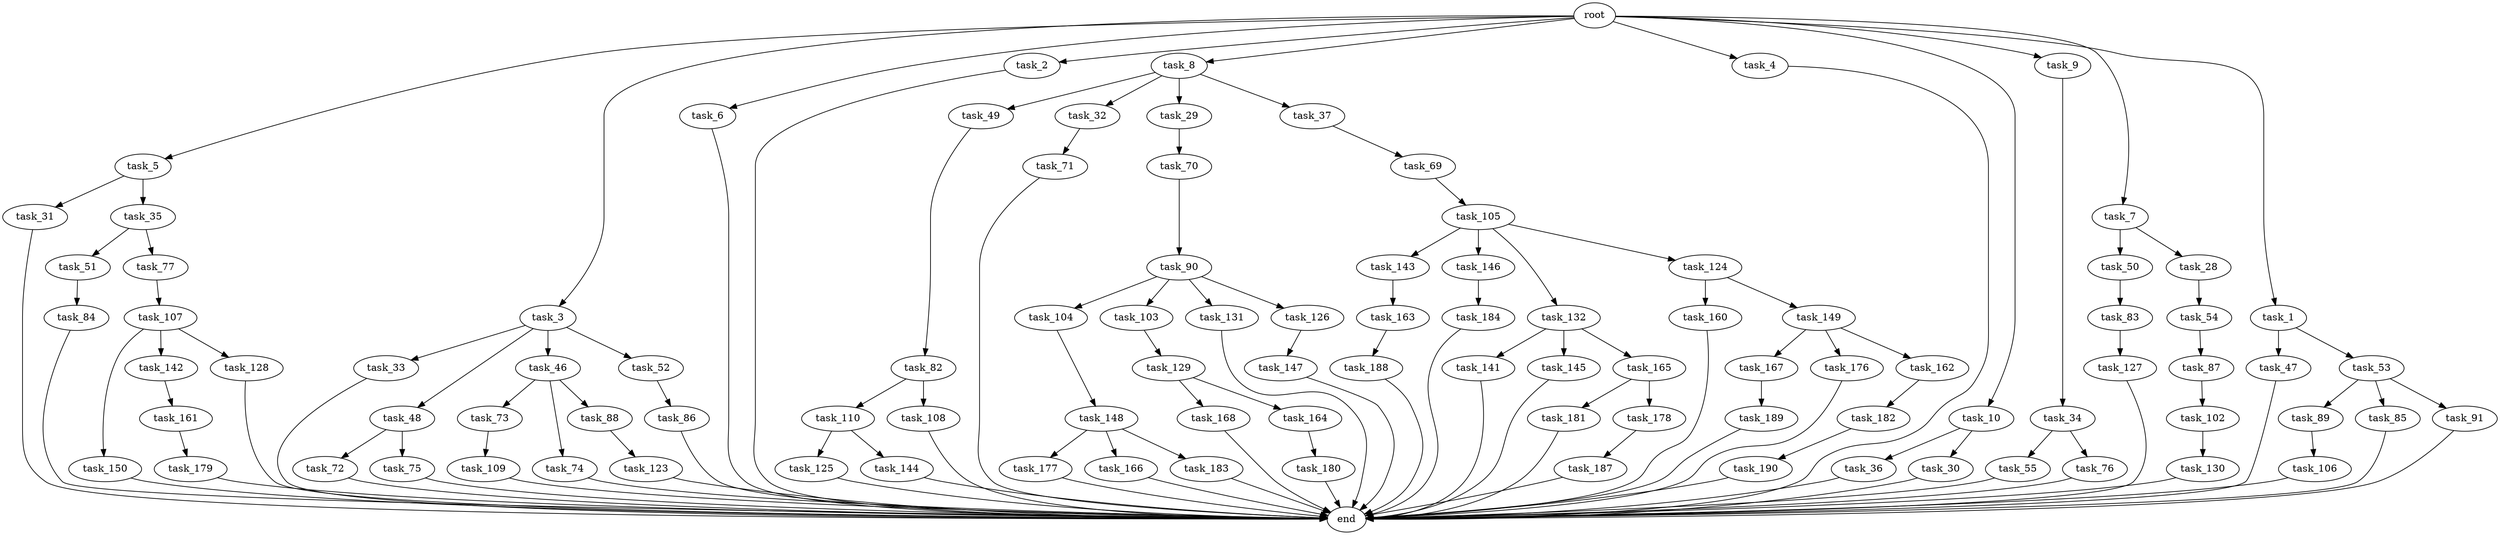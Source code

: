 digraph G {
  task_73 [size="42090679500.800003"];
  task_55 [size="3435973836.800000"];
  task_89 [size="69578470195.199997"];
  task_5 [size="102.400000"];
  task_47 [size="42090679500.800003"];
  task_147 [size="54975581388.800003"];
  task_3 [size="102.400000"];
  task_6 [size="102.400000"];
  task_167 [size="21474836480.000000"];
  task_141 [size="54975581388.800003"];
  task_2 [size="102.400000"];
  task_8 [size="102.400000"];
  task_150 [size="21474836480.000000"];
  task_125 [size="69578470195.199997"];
  task_163 [size="7730941132.800000"];
  task_69 [size="21474836480.000000"];
  task_53 [size="42090679500.800003"];
  task_84 [size="21474836480.000000"];
  task_49 [size="42090679500.800003"];
  task_184 [size="42090679500.800003"];
  task_187 [size="30923764531.200001"];
  task_86 [size="85899345920.000000"];
  task_145 [size="54975581388.800003"];
  task_82 [size="7730941132.800000"];
  task_168 [size="69578470195.199997"];
  task_177 [size="54975581388.800003"];
  task_34 [size="7730941132.800000"];
  task_33 [size="3435973836.800000"];
  task_130 [size="30923764531.200001"];
  task_189 [size="69578470195.199997"];
  task_71 [size="21474836480.000000"];
  task_160 [size="21474836480.000000"];
  task_105 [size="30923764531.200001"];
  task_48 [size="3435973836.800000"];
  task_4 [size="102.400000"];
  task_104 [size="30923764531.200001"];
  task_176 [size="21474836480.000000"];
  task_36 [size="13743895347.200001"];
  task_181 [size="3435973836.800000"];
  task_109 [size="13743895347.200001"];
  task_144 [size="69578470195.199997"];
  task_50 [size="85899345920.000000"];
  task_10 [size="102.400000"];
  task_161 [size="69578470195.199997"];
  task_83 [size="54975581388.800003"];
  task_74 [size="42090679500.800003"];
  task_103 [size="30923764531.200001"];
  task_110 [size="54975581388.800003"];
  task_131 [size="30923764531.200001"];
  task_9 [size="102.400000"];
  task_46 [size="3435973836.800000"];
  task_85 [size="69578470195.199997"];
  task_76 [size="3435973836.800000"];
  task_107 [size="85899345920.000000"];
  task_126 [size="30923764531.200001"];
  task_179 [size="7730941132.800000"];
  end [size="0.000000"];
  task_143 [size="7730941132.800000"];
  task_51 [size="69578470195.199997"];
  task_142 [size="21474836480.000000"];
  root [size="0.000000"];
  task_106 [size="42090679500.800003"];
  task_146 [size="7730941132.800000"];
  task_32 [size="42090679500.800003"];
  task_30 [size="13743895347.200001"];
  task_188 [size="21474836480.000000"];
  task_72 [size="85899345920.000000"];
  task_180 [size="30923764531.200001"];
  task_129 [size="85899345920.000000"];
  task_88 [size="42090679500.800003"];
  task_28 [size="85899345920.000000"];
  task_190 [size="21474836480.000000"];
  task_54 [size="21474836480.000000"];
  task_75 [size="85899345920.000000"];
  task_162 [size="21474836480.000000"];
  task_87 [size="3435973836.800000"];
  task_29 [size="42090679500.800003"];
  task_37 [size="42090679500.800003"];
  task_31 [size="54975581388.800003"];
  task_165 [size="54975581388.800003"];
  task_127 [size="30923764531.200001"];
  task_52 [size="3435973836.800000"];
  task_91 [size="69578470195.199997"];
  task_35 [size="54975581388.800003"];
  task_132 [size="7730941132.800000"];
  task_178 [size="3435973836.800000"];
  task_102 [size="69578470195.199997"];
  task_149 [size="21474836480.000000"];
  task_166 [size="54975581388.800003"];
  task_7 [size="102.400000"];
  task_164 [size="69578470195.199997"];
  task_90 [size="54975581388.800003"];
  task_128 [size="21474836480.000000"];
  task_148 [size="30923764531.200001"];
  task_1 [size="102.400000"];
  task_108 [size="54975581388.800003"];
  task_77 [size="69578470195.199997"];
  task_183 [size="54975581388.800003"];
  task_182 [size="21474836480.000000"];
  task_70 [size="54975581388.800003"];
  task_124 [size="7730941132.800000"];
  task_123 [size="69578470195.199997"];

  task_73 -> task_109 [size="134217728.000000"];
  task_55 -> end [size="1.000000"];
  task_89 -> task_106 [size="411041792.000000"];
  task_5 -> task_31 [size="536870912.000000"];
  task_5 -> task_35 [size="536870912.000000"];
  task_47 -> end [size="1.000000"];
  task_147 -> end [size="1.000000"];
  task_3 -> task_33 [size="33554432.000000"];
  task_3 -> task_48 [size="33554432.000000"];
  task_3 -> task_46 [size="33554432.000000"];
  task_3 -> task_52 [size="33554432.000000"];
  task_6 -> end [size="1.000000"];
  task_167 -> task_189 [size="679477248.000000"];
  task_141 -> end [size="1.000000"];
  task_2 -> end [size="1.000000"];
  task_8 -> task_49 [size="411041792.000000"];
  task_8 -> task_29 [size="411041792.000000"];
  task_8 -> task_32 [size="411041792.000000"];
  task_8 -> task_37 [size="411041792.000000"];
  task_150 -> end [size="1.000000"];
  task_125 -> end [size="1.000000"];
  task_163 -> task_188 [size="209715200.000000"];
  task_69 -> task_105 [size="301989888.000000"];
  task_53 -> task_91 [size="679477248.000000"];
  task_53 -> task_89 [size="679477248.000000"];
  task_53 -> task_85 [size="679477248.000000"];
  task_84 -> end [size="1.000000"];
  task_49 -> task_82 [size="75497472.000000"];
  task_184 -> end [size="1.000000"];
  task_187 -> end [size="1.000000"];
  task_86 -> end [size="1.000000"];
  task_145 -> end [size="1.000000"];
  task_82 -> task_108 [size="536870912.000000"];
  task_82 -> task_110 [size="536870912.000000"];
  task_168 -> end [size="1.000000"];
  task_177 -> end [size="1.000000"];
  task_34 -> task_76 [size="33554432.000000"];
  task_34 -> task_55 [size="33554432.000000"];
  task_33 -> end [size="1.000000"];
  task_130 -> end [size="1.000000"];
  task_189 -> end [size="1.000000"];
  task_71 -> end [size="1.000000"];
  task_160 -> end [size="1.000000"];
  task_105 -> task_124 [size="75497472.000000"];
  task_105 -> task_146 [size="75497472.000000"];
  task_105 -> task_132 [size="75497472.000000"];
  task_105 -> task_143 [size="75497472.000000"];
  task_48 -> task_75 [size="838860800.000000"];
  task_48 -> task_72 [size="838860800.000000"];
  task_4 -> end [size="1.000000"];
  task_104 -> task_148 [size="301989888.000000"];
  task_176 -> end [size="1.000000"];
  task_36 -> end [size="1.000000"];
  task_181 -> end [size="1.000000"];
  task_109 -> end [size="1.000000"];
  task_144 -> end [size="1.000000"];
  task_50 -> task_83 [size="536870912.000000"];
  task_10 -> task_30 [size="134217728.000000"];
  task_10 -> task_36 [size="134217728.000000"];
  task_161 -> task_179 [size="75497472.000000"];
  task_83 -> task_127 [size="301989888.000000"];
  task_74 -> end [size="1.000000"];
  task_103 -> task_129 [size="838860800.000000"];
  task_110 -> task_125 [size="679477248.000000"];
  task_110 -> task_144 [size="679477248.000000"];
  task_131 -> end [size="1.000000"];
  task_9 -> task_34 [size="75497472.000000"];
  task_46 -> task_88 [size="411041792.000000"];
  task_46 -> task_73 [size="411041792.000000"];
  task_46 -> task_74 [size="411041792.000000"];
  task_85 -> end [size="1.000000"];
  task_76 -> end [size="1.000000"];
  task_107 -> task_128 [size="209715200.000000"];
  task_107 -> task_150 [size="209715200.000000"];
  task_107 -> task_142 [size="209715200.000000"];
  task_126 -> task_147 [size="536870912.000000"];
  task_179 -> end [size="1.000000"];
  task_143 -> task_163 [size="75497472.000000"];
  task_51 -> task_84 [size="209715200.000000"];
  task_142 -> task_161 [size="679477248.000000"];
  root -> task_8 [size="1.000000"];
  root -> task_9 [size="1.000000"];
  root -> task_3 [size="1.000000"];
  root -> task_7 [size="1.000000"];
  root -> task_6 [size="1.000000"];
  root -> task_1 [size="1.000000"];
  root -> task_10 [size="1.000000"];
  root -> task_5 [size="1.000000"];
  root -> task_2 [size="1.000000"];
  root -> task_4 [size="1.000000"];
  task_106 -> end [size="1.000000"];
  task_146 -> task_184 [size="411041792.000000"];
  task_32 -> task_71 [size="209715200.000000"];
  task_30 -> end [size="1.000000"];
  task_188 -> end [size="1.000000"];
  task_72 -> end [size="1.000000"];
  task_180 -> end [size="1.000000"];
  task_129 -> task_164 [size="679477248.000000"];
  task_129 -> task_168 [size="679477248.000000"];
  task_88 -> task_123 [size="679477248.000000"];
  task_28 -> task_54 [size="209715200.000000"];
  task_190 -> end [size="1.000000"];
  task_54 -> task_87 [size="33554432.000000"];
  task_75 -> end [size="1.000000"];
  task_162 -> task_182 [size="209715200.000000"];
  task_87 -> task_102 [size="679477248.000000"];
  task_29 -> task_70 [size="536870912.000000"];
  task_37 -> task_69 [size="209715200.000000"];
  task_31 -> end [size="1.000000"];
  task_165 -> task_181 [size="33554432.000000"];
  task_165 -> task_178 [size="33554432.000000"];
  task_127 -> end [size="1.000000"];
  task_52 -> task_86 [size="838860800.000000"];
  task_91 -> end [size="1.000000"];
  task_35 -> task_51 [size="679477248.000000"];
  task_35 -> task_77 [size="679477248.000000"];
  task_132 -> task_141 [size="536870912.000000"];
  task_132 -> task_165 [size="536870912.000000"];
  task_132 -> task_145 [size="536870912.000000"];
  task_178 -> task_187 [size="301989888.000000"];
  task_102 -> task_130 [size="301989888.000000"];
  task_149 -> task_162 [size="209715200.000000"];
  task_149 -> task_176 [size="209715200.000000"];
  task_149 -> task_167 [size="209715200.000000"];
  task_166 -> end [size="1.000000"];
  task_7 -> task_28 [size="838860800.000000"];
  task_7 -> task_50 [size="838860800.000000"];
  task_164 -> task_180 [size="301989888.000000"];
  task_90 -> task_104 [size="301989888.000000"];
  task_90 -> task_126 [size="301989888.000000"];
  task_90 -> task_131 [size="301989888.000000"];
  task_90 -> task_103 [size="301989888.000000"];
  task_128 -> end [size="1.000000"];
  task_148 -> task_177 [size="536870912.000000"];
  task_148 -> task_183 [size="536870912.000000"];
  task_148 -> task_166 [size="536870912.000000"];
  task_1 -> task_47 [size="411041792.000000"];
  task_1 -> task_53 [size="411041792.000000"];
  task_108 -> end [size="1.000000"];
  task_77 -> task_107 [size="838860800.000000"];
  task_183 -> end [size="1.000000"];
  task_182 -> task_190 [size="209715200.000000"];
  task_70 -> task_90 [size="536870912.000000"];
  task_124 -> task_160 [size="209715200.000000"];
  task_124 -> task_149 [size="209715200.000000"];
  task_123 -> end [size="1.000000"];
}
